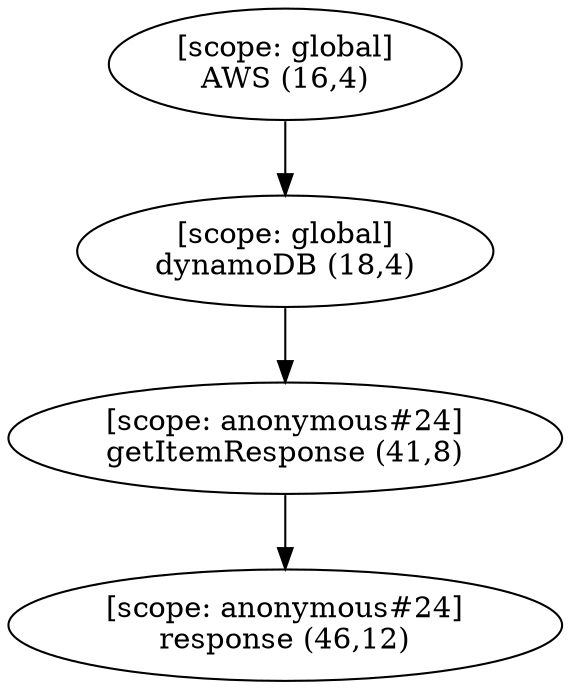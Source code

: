 digraph G {
  graph [ rankdir =TB ];
subgraph global {
  graph [ label = "Scope [global]" ];
  "[scope: global]
AWS (16,4)";
  "[scope: global]
dynamoDB (18,4)";
}

subgraph anonymous_24 {
  graph [ label = "Scope [anonymous_24]" ];
  "[scope: anonymous#24]
getItemResponse (41,8)";
  "[scope: anonymous#24]
response (46,12)";
}

  "[scope: global]
AWS (16,4)" -> "[scope: global]
dynamoDB (18,4)";
  "[scope: global]
dynamoDB (18,4)" -> "[scope: anonymous#24]
getItemResponse (41,8)";
  "[scope: anonymous#24]
getItemResponse (41,8)" -> "[scope: anonymous#24]
response (46,12)";
}
